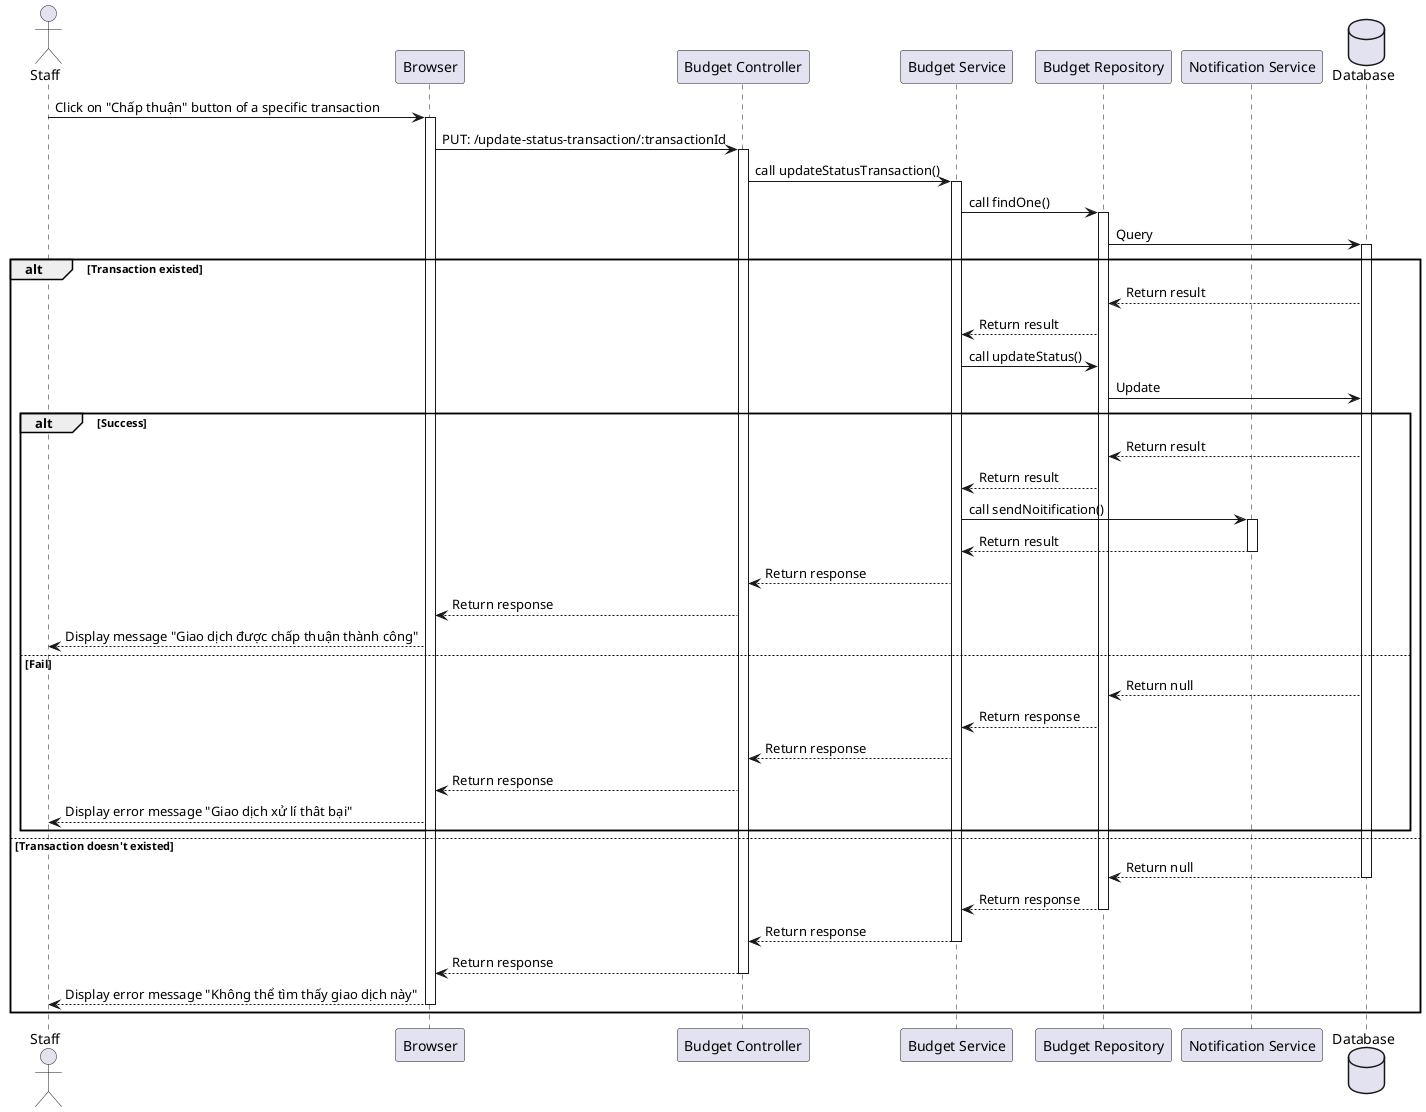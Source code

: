 @startuml

actor Staff as user
participant Browser as a
participant "Budget Controller" as b
participant "Budget Service" as c
participant "Budget Repository" as d
participant "Notification Service" as e
database Database as f

user -> a++: Click on "Chấp thuận" button of a specific transaction
a -> b++: PUT: /update-status-transaction/:transactionId
b -> c++: call updateStatusTransaction()
c -> d++: call findOne()
d -> f++: Query
alt Transaction existed
    f --> d: Return result
    d --> c: Return result
    c -> d: call updateStatus()
    d -> f: Update
    alt Success
        f --> d: Return result
        d --> c: Return result
        c -> e++: call sendNoitification()
        e --> c--: Return result
        c --> b: Return response
        b --> a: Return response
        a --> user: Display message "Giao dịch được chấp thuận thành công"
    else Fail
         f --> d: Return null
         d --> c: Return response
         c --> b: Return response
         b --> a: Return response
         a --> user: Display error message "Giao dịch xử lí thât bại"
    end
else Transaction doesn't existed
    f --> d--: Return null
    d --> c--: Return response
    c --> b--: Return response
    b --> a--: Return response
    a --> user--: Display error message "Không thể tìm thấy giao dịch này"
end
@enduml